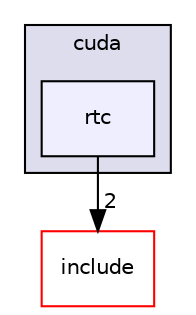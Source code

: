 digraph "/work/mxnet/src/common/cuda/rtc" {
  compound=true
  node [ fontsize="10", fontname="Helvetica"];
  edge [ labelfontsize="10", labelfontname="Helvetica"];
  subgraph clusterdir_5d530576593496167de63f3f304bdbc7 {
    graph [ bgcolor="#ddddee", pencolor="black", label="cuda" fontname="Helvetica", fontsize="10", URL="dir_5d530576593496167de63f3f304bdbc7.html"]
  dir_24ef4685085d6522cb17f4d54bfb8994 [shape=box, label="rtc", style="filled", fillcolor="#eeeeff", pencolor="black", URL="dir_24ef4685085d6522cb17f4d54bfb8994.html"];
  }
  dir_d44c64559bbebec7f509842c48db8b23 [shape=box label="include" fillcolor="white" style="filled" color="red" URL="dir_d44c64559bbebec7f509842c48db8b23.html"];
  dir_24ef4685085d6522cb17f4d54bfb8994->dir_d44c64559bbebec7f509842c48db8b23 [headlabel="2", labeldistance=1.5 headhref="dir_000029_000009.html"];
}
